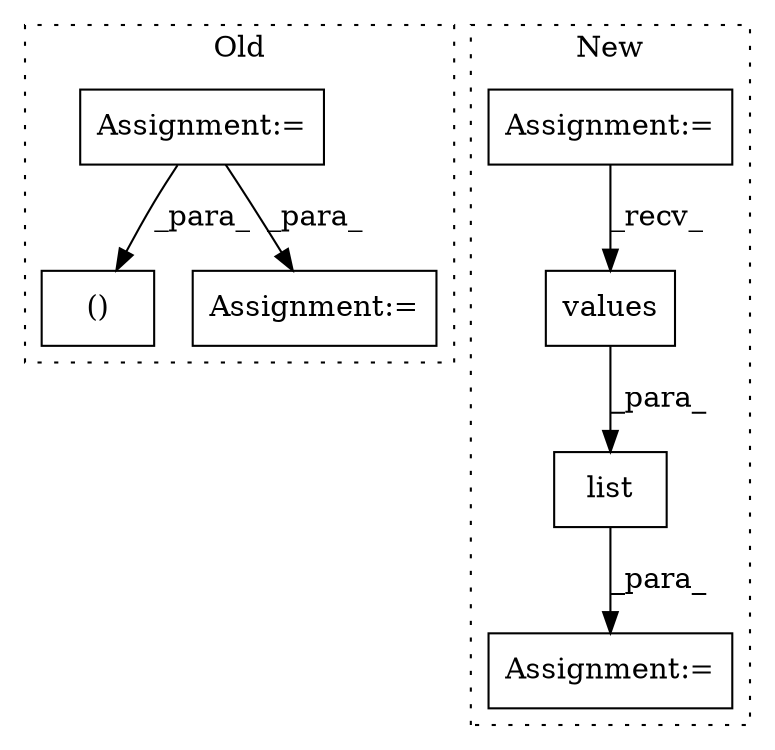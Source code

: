 digraph G {
subgraph cluster0 {
1 [label="()" a="106" s="20568" l="78" shape="box"];
4 [label="Assignment:=" a="7" s="20484" l="10" shape="box"];
7 [label="Assignment:=" a="7" s="20689" l="1" shape="box"];
label = "Old";
style="dotted";
}
subgraph cluster1 {
2 [label="values" a="32" s="20610" l="8" shape="box"];
3 [label="Assignment:=" a="7" s="20744" l="1" shape="box"];
5 [label="Assignment:=" a="7" s="20677" l="44" shape="box"];
6 [label="list" a="32" s="20586,20618" l="5,1" shape="box"];
label = "New";
style="dotted";
}
2 -> 6 [label="_para_"];
4 -> 1 [label="_para_"];
4 -> 7 [label="_para_"];
5 -> 2 [label="_recv_"];
6 -> 3 [label="_para_"];
}